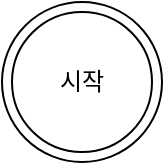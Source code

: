 <mxfile version="16.5.6" type="device"><diagram id="C5RBs43oDa-KdzZeNtuy" name="Page-1"><mxGraphModel dx="981" dy="526" grid="1" gridSize="10" guides="1" tooltips="1" connect="1" arrows="1" fold="1" page="1" pageScale="1" pageWidth="827" pageHeight="1169" math="0" shadow="0"><root><mxCell id="WIyWlLk6GJQsqaUBKTNV-0"/><mxCell id="WIyWlLk6GJQsqaUBKTNV-1" parent="WIyWlLk6GJQsqaUBKTNV-0"/><mxCell id="-BSFfORPiuZVe7rvp3Ho-2" value="" style="group" vertex="1" connectable="0" parent="WIyWlLk6GJQsqaUBKTNV-1"><mxGeometry x="20" y="50" width="80" height="80" as="geometry"/></mxCell><mxCell id="-BSFfORPiuZVe7rvp3Ho-0" value="" style="ellipse;whiteSpace=wrap;html=1;aspect=fixed;" vertex="1" parent="-BSFfORPiuZVe7rvp3Ho-2"><mxGeometry width="80" height="80" as="geometry"/></mxCell><mxCell id="-BSFfORPiuZVe7rvp3Ho-1" value="시작" style="ellipse;whiteSpace=wrap;html=1;aspect=fixed;" vertex="1" parent="-BSFfORPiuZVe7rvp3Ho-2"><mxGeometry x="5" y="5" width="70" height="70" as="geometry"/></mxCell></root></mxGraphModel></diagram></mxfile>